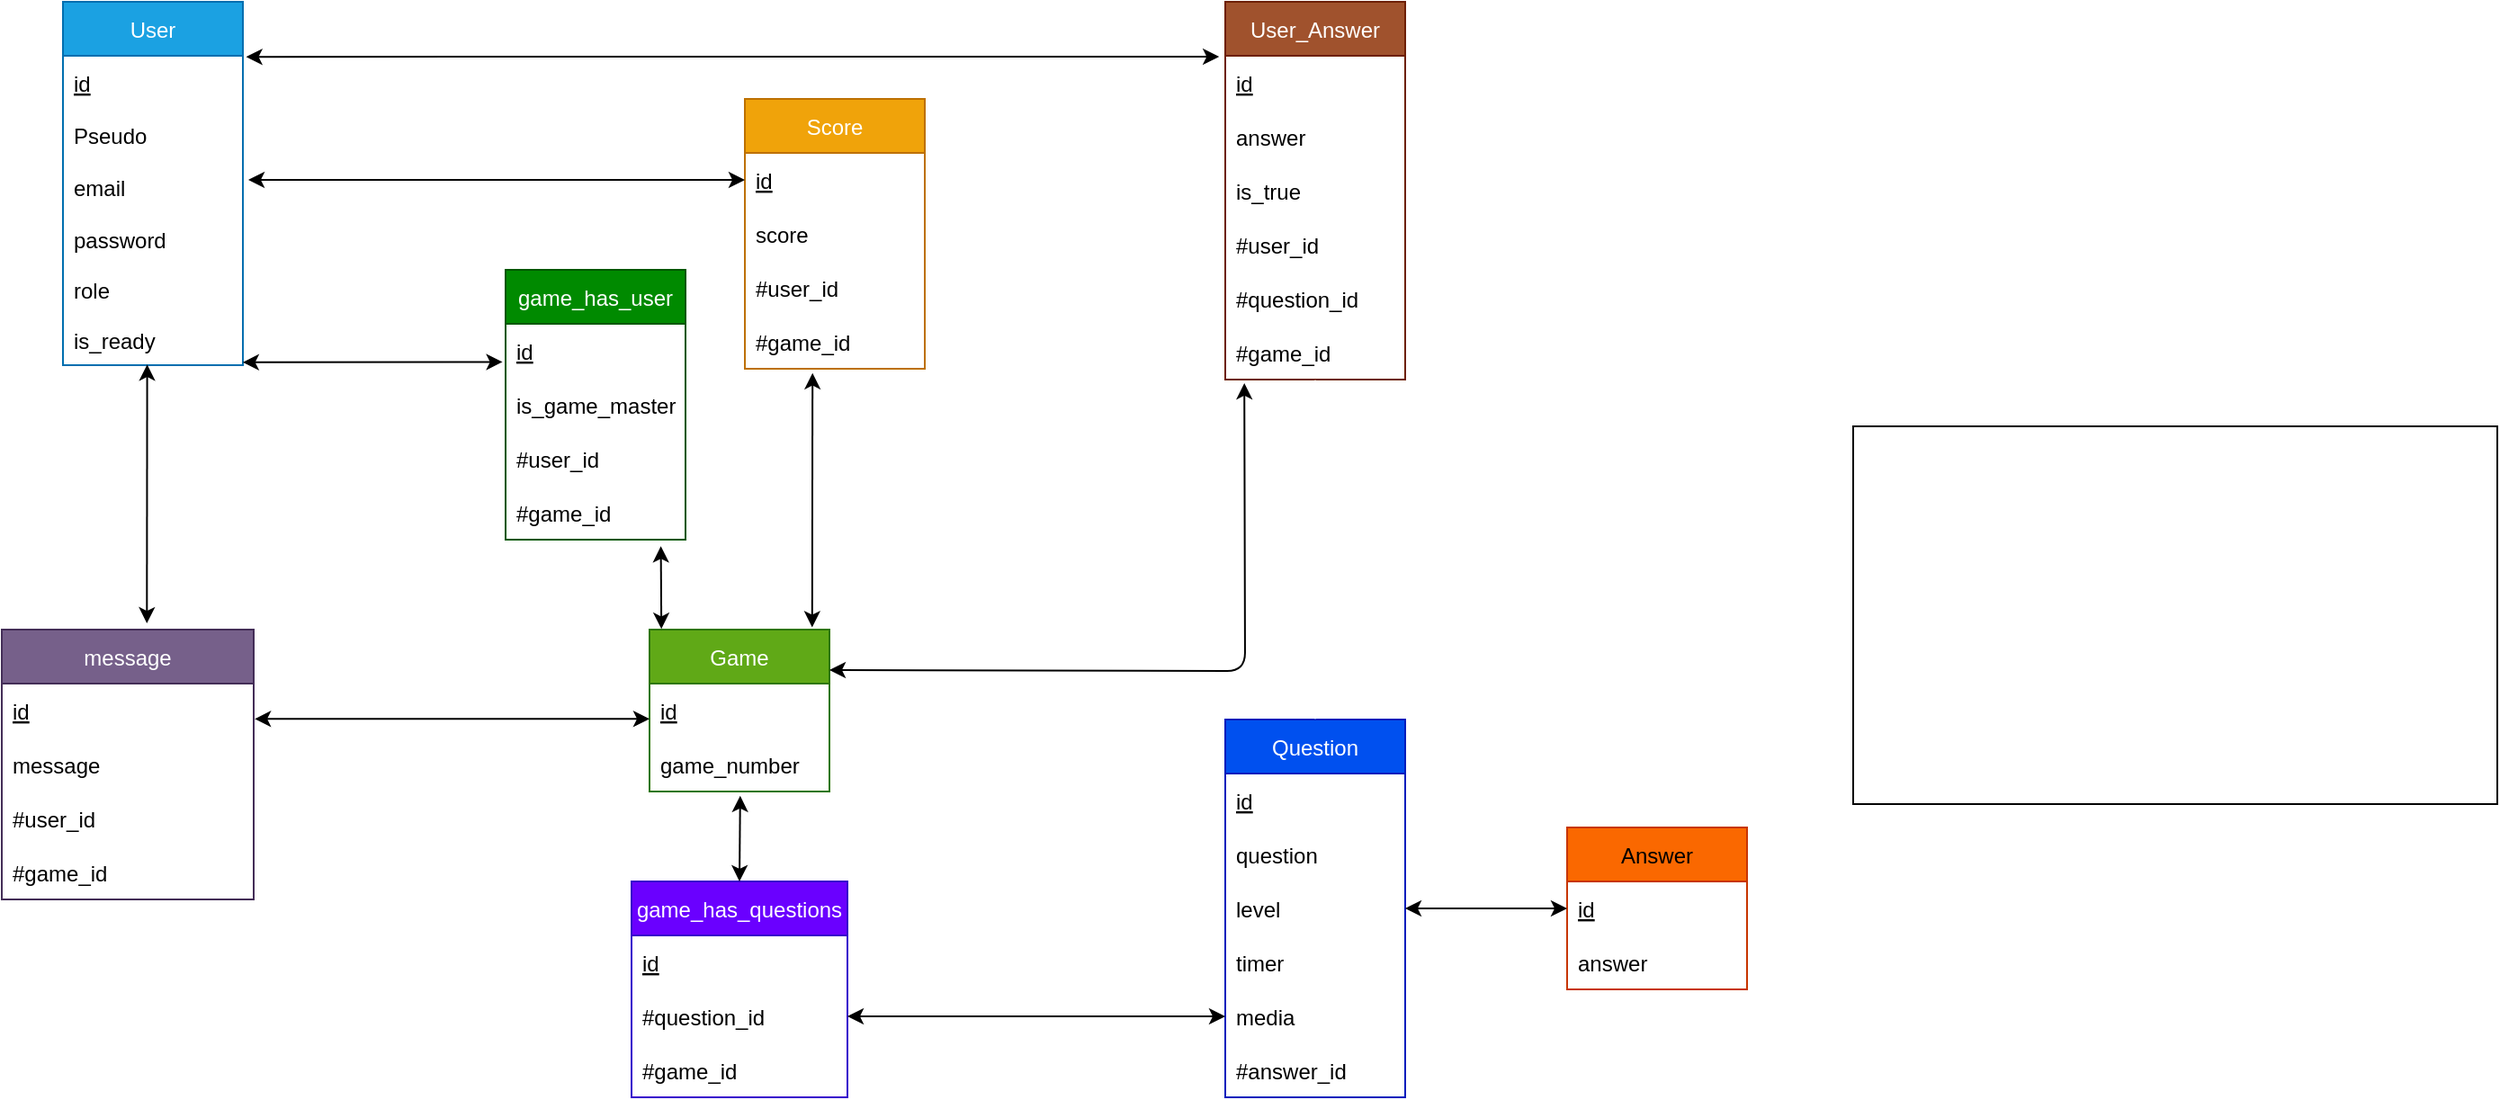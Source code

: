 <mxfile>
    <diagram id="J0Uayc_fJ_nXG9KXXlZn" name="Page-1">
        <mxGraphModel dx="3555" dy="1422" grid="0" gridSize="10" guides="1" tooltips="1" connect="1" arrows="1" fold="1" page="0" pageScale="1" pageWidth="850" pageHeight="1100" math="0" shadow="0">
            <root>
                <mxCell id="0"/>
                <mxCell id="1" parent="0"/>
                <mxCell id="2" value="User" style="swimlane;fontStyle=0;childLayout=stackLayout;horizontal=1;startSize=30;horizontalStack=0;resizeParent=1;resizeParentMax=0;resizeLast=0;collapsible=1;marginBottom=0;fillColor=#1ba1e2;fontColor=#ffffff;strokeColor=#006EAF;rounded=0;" parent="1" vertex="1">
                    <mxGeometry x="-1806" y="-769" width="100" height="202" as="geometry">
                        <mxRectangle x="-1184" y="-603" width="52" height="30" as="alternateBounds"/>
                    </mxGeometry>
                </mxCell>
                <mxCell id="3" value="id" style="text;strokeColor=none;fillColor=none;align=left;verticalAlign=middle;spacingLeft=4;spacingRight=4;overflow=hidden;points=[[0,0.5],[1,0.5]];portConstraint=eastwest;rotatable=0;fontStyle=4;rounded=0;" parent="2" vertex="1">
                    <mxGeometry y="30" width="100" height="30" as="geometry"/>
                </mxCell>
                <mxCell id="4" value="Pseudo" style="text;strokeColor=none;fillColor=none;align=left;verticalAlign=middle;spacingLeft=4;spacingRight=4;overflow=hidden;points=[[0,0.5],[1,0.5]];portConstraint=eastwest;rotatable=0;rounded=0;" parent="2" vertex="1">
                    <mxGeometry y="60" width="100" height="28" as="geometry"/>
                </mxCell>
                <mxCell id="5" value="email" style="text;strokeColor=none;fillColor=none;align=left;verticalAlign=middle;spacingLeft=4;spacingRight=4;overflow=hidden;points=[[0,0.5],[1,0.5]];portConstraint=eastwest;rotatable=0;rounded=0;" parent="2" vertex="1">
                    <mxGeometry y="88" width="100" height="30" as="geometry"/>
                </mxCell>
                <mxCell id="6" value="password" style="text;strokeColor=none;fillColor=none;align=left;verticalAlign=middle;spacingLeft=4;spacingRight=4;overflow=hidden;points=[[0,0.5],[1,0.5]];portConstraint=eastwest;rotatable=0;rounded=0;" parent="2" vertex="1">
                    <mxGeometry y="118" width="100" height="28" as="geometry"/>
                </mxCell>
                <mxCell id="7" value="role" style="text;strokeColor=none;fillColor=none;align=left;verticalAlign=middle;spacingLeft=4;spacingRight=4;overflow=hidden;points=[[0,0.5],[1,0.5]];portConstraint=eastwest;rotatable=0;rounded=0;" parent="2" vertex="1">
                    <mxGeometry y="146" width="100" height="28" as="geometry"/>
                </mxCell>
                <mxCell id="8" value="is_ready" style="text;strokeColor=none;fillColor=none;align=left;verticalAlign=middle;spacingLeft=4;spacingRight=4;overflow=hidden;points=[[0,0.5],[1,0.5]];portConstraint=eastwest;rotatable=0;rounded=0;" parent="2" vertex="1">
                    <mxGeometry y="174" width="100" height="28" as="geometry"/>
                </mxCell>
                <mxCell id="74" style="edgeStyle=none;html=1;entryX=0.863;entryY=1.122;entryDx=0;entryDy=0;entryPerimeter=0;exitX=0.066;exitY=-0.004;exitDx=0;exitDy=0;startArrow=classic;startFill=1;exitPerimeter=0;" parent="1" source="9" target="82" edge="1">
                    <mxGeometry relative="1" as="geometry">
                        <mxPoint x="-1523" y="-552" as="targetPoint"/>
                        <mxPoint x="-1521" y="-392" as="sourcePoint"/>
                    </mxGeometry>
                </mxCell>
                <mxCell id="9" value="Game" style="swimlane;fontStyle=0;childLayout=stackLayout;horizontal=1;startSize=30;horizontalStack=0;resizeParent=1;resizeParentMax=0;resizeLast=0;collapsible=1;marginBottom=0;fillColor=#60a917;fontColor=#ffffff;strokeColor=#2D7600;rounded=0;" parent="1" vertex="1">
                    <mxGeometry x="-1480" y="-420" width="100" height="90" as="geometry">
                        <mxRectangle x="-1184" y="-603" width="52" height="30" as="alternateBounds"/>
                    </mxGeometry>
                </mxCell>
                <mxCell id="10" value="id" style="text;strokeColor=none;fillColor=none;align=left;verticalAlign=middle;spacingLeft=4;spacingRight=4;overflow=hidden;points=[[0,0.5],[1,0.5]];portConstraint=eastwest;rotatable=0;fontStyle=4;rounded=0;" parent="9" vertex="1">
                    <mxGeometry y="30" width="100" height="30" as="geometry"/>
                </mxCell>
                <mxCell id="11" value="game_number" style="text;strokeColor=none;fillColor=none;align=left;verticalAlign=middle;spacingLeft=4;spacingRight=4;overflow=hidden;points=[[0,0.5],[1,0.5]];portConstraint=eastwest;rotatable=0;fontStyle=0;rounded=0;" parent="9" vertex="1">
                    <mxGeometry y="60" width="100" height="30" as="geometry"/>
                </mxCell>
                <mxCell id="12" value="Score" style="swimlane;fontStyle=0;childLayout=stackLayout;horizontal=1;startSize=30;horizontalStack=0;resizeParent=1;resizeParentMax=0;resizeLast=0;collapsible=1;marginBottom=0;fillColor=#f0a30a;strokeColor=#BD7000;rounded=0;fontColor=#FFFFFF;" parent="1" vertex="1">
                    <mxGeometry x="-1427" y="-715" width="100" height="150" as="geometry">
                        <mxRectangle x="-1184" y="-603" width="52" height="30" as="alternateBounds"/>
                    </mxGeometry>
                </mxCell>
                <mxCell id="13" value="id" style="text;strokeColor=none;fillColor=none;align=left;verticalAlign=middle;spacingLeft=4;spacingRight=4;overflow=hidden;points=[[0,0.5],[1,0.5]];portConstraint=eastwest;rotatable=0;fontStyle=4;rounded=0;" parent="12" vertex="1">
                    <mxGeometry y="30" width="100" height="30" as="geometry"/>
                </mxCell>
                <mxCell id="14" value="score" style="text;strokeColor=none;fillColor=none;align=left;verticalAlign=middle;spacingLeft=4;spacingRight=4;overflow=hidden;points=[[0,0.5],[1,0.5]];portConstraint=eastwest;rotatable=0;fontStyle=0;rounded=0;" parent="12" vertex="1">
                    <mxGeometry y="60" width="100" height="30" as="geometry"/>
                </mxCell>
                <mxCell id="72" value="#user_id" style="text;strokeColor=none;fillColor=none;align=left;verticalAlign=middle;spacingLeft=4;spacingRight=4;overflow=hidden;points=[[0,0.5],[1,0.5]];portConstraint=eastwest;rotatable=0;fontStyle=0;rounded=0;" parent="12" vertex="1">
                    <mxGeometry y="90" width="100" height="30" as="geometry"/>
                </mxCell>
                <mxCell id="84" value="#game_id" style="text;strokeColor=none;fillColor=none;align=left;verticalAlign=middle;spacingLeft=4;spacingRight=4;overflow=hidden;points=[[0,0.5],[1,0.5]];portConstraint=eastwest;rotatable=0;fontStyle=0;rounded=0;" parent="12" vertex="1">
                    <mxGeometry y="120" width="100" height="30" as="geometry"/>
                </mxCell>
                <mxCell id="23" value="Question" style="swimlane;fontStyle=0;childLayout=stackLayout;horizontal=1;startSize=30;horizontalStack=0;resizeParent=1;resizeParentMax=0;resizeLast=0;collapsible=1;marginBottom=0;fillColor=#0050ef;strokeColor=#001DBC;rounded=0;fontColor=#ffffff;" parent="1" vertex="1">
                    <mxGeometry x="-1160" y="-370" width="100" height="210" as="geometry">
                        <mxRectangle x="-1184" y="-603" width="52" height="30" as="alternateBounds"/>
                    </mxGeometry>
                </mxCell>
                <mxCell id="24" value="id" style="text;strokeColor=none;fillColor=none;align=left;verticalAlign=middle;spacingLeft=4;spacingRight=4;overflow=hidden;points=[[0,0.5],[1,0.5]];portConstraint=eastwest;rotatable=0;fontStyle=4;rounded=0;" parent="23" vertex="1">
                    <mxGeometry y="30" width="100" height="30" as="geometry"/>
                </mxCell>
                <mxCell id="25" value="question" style="text;strokeColor=none;fillColor=none;align=left;verticalAlign=middle;spacingLeft=4;spacingRight=4;overflow=hidden;points=[[0,0.5],[1,0.5]];portConstraint=eastwest;rotatable=0;fontStyle=0;rounded=0;" parent="23" vertex="1">
                    <mxGeometry y="60" width="100" height="30" as="geometry"/>
                </mxCell>
                <mxCell id="26" value="level" style="text;strokeColor=none;fillColor=none;align=left;verticalAlign=middle;spacingLeft=4;spacingRight=4;overflow=hidden;points=[[0,0.5],[1,0.5]];portConstraint=eastwest;rotatable=0;fontStyle=0;rounded=0;" parent="23" vertex="1">
                    <mxGeometry y="90" width="100" height="30" as="geometry"/>
                </mxCell>
                <mxCell id="27" value="timer" style="text;strokeColor=none;fillColor=none;align=left;verticalAlign=middle;spacingLeft=4;spacingRight=4;overflow=hidden;points=[[0,0.5],[1,0.5]];portConstraint=eastwest;rotatable=0;fontStyle=0;rounded=0;" parent="23" vertex="1">
                    <mxGeometry y="120" width="100" height="30" as="geometry"/>
                </mxCell>
                <mxCell id="28" value="media" style="text;strokeColor=none;fillColor=none;align=left;verticalAlign=middle;spacingLeft=4;spacingRight=4;overflow=hidden;points=[[0,0.5],[1,0.5]];portConstraint=eastwest;rotatable=0;fontStyle=0;rounded=0;" parent="23" vertex="1">
                    <mxGeometry y="150" width="100" height="30" as="geometry"/>
                </mxCell>
                <mxCell id="92" value="#answer_id" style="text;strokeColor=none;fillColor=none;align=left;verticalAlign=middle;spacingLeft=4;spacingRight=4;overflow=hidden;points=[[0,0.5],[1,0.5]];portConstraint=eastwest;rotatable=0;fontStyle=0;rounded=0;" parent="23" vertex="1">
                    <mxGeometry y="180" width="100" height="30" as="geometry"/>
                </mxCell>
                <mxCell id="29" value="Answer" style="swimlane;fontStyle=0;childLayout=stackLayout;horizontal=1;startSize=30;horizontalStack=0;resizeParent=1;resizeParentMax=0;resizeLast=0;collapsible=1;marginBottom=0;fillColor=#fa6800;strokeColor=#C73500;rounded=0;fontColor=#000000;" parent="1" vertex="1">
                    <mxGeometry x="-970" y="-310" width="100" height="90" as="geometry">
                        <mxRectangle x="-1184" y="-603" width="52" height="30" as="alternateBounds"/>
                    </mxGeometry>
                </mxCell>
                <mxCell id="30" value="id" style="text;strokeColor=none;fillColor=none;align=left;verticalAlign=middle;spacingLeft=4;spacingRight=4;overflow=hidden;points=[[0,0.5],[1,0.5]];portConstraint=eastwest;rotatable=0;fontStyle=4;rounded=0;" parent="29" vertex="1">
                    <mxGeometry y="30" width="100" height="30" as="geometry"/>
                </mxCell>
                <mxCell id="31" value="answer" style="text;strokeColor=none;fillColor=none;align=left;verticalAlign=middle;spacingLeft=4;spacingRight=4;overflow=hidden;points=[[0,0.5],[1,0.5]];portConstraint=eastwest;rotatable=0;fontStyle=0;rounded=0;" parent="29" vertex="1">
                    <mxGeometry y="60" width="100" height="30" as="geometry"/>
                </mxCell>
                <mxCell id="44" value="message" style="swimlane;fontStyle=0;childLayout=stackLayout;horizontal=1;startSize=30;horizontalStack=0;resizeParent=1;resizeParentMax=0;resizeLast=0;collapsible=1;marginBottom=0;fillColor=#76608a;fontColor=#ffffff;strokeColor=#432D57;rounded=0;" parent="1" vertex="1">
                    <mxGeometry x="-1840" y="-420" width="140" height="150" as="geometry"/>
                </mxCell>
                <mxCell id="45" value="id" style="text;strokeColor=none;fillColor=none;align=left;verticalAlign=middle;spacingLeft=4;spacingRight=4;overflow=hidden;points=[[0,0.5],[1,0.5]];portConstraint=eastwest;rotatable=0;fontStyle=4;rounded=0;" parent="44" vertex="1">
                    <mxGeometry y="30" width="140" height="30" as="geometry"/>
                </mxCell>
                <mxCell id="46" value="message" style="text;strokeColor=none;fillColor=none;align=left;verticalAlign=middle;spacingLeft=4;spacingRight=4;overflow=hidden;points=[[0,0.5],[1,0.5]];portConstraint=eastwest;rotatable=0;rounded=0;" parent="44" vertex="1">
                    <mxGeometry y="60" width="140" height="30" as="geometry"/>
                </mxCell>
                <mxCell id="68" value="#user_id" style="text;strokeColor=none;fillColor=none;align=left;verticalAlign=middle;spacingLeft=4;spacingRight=4;overflow=hidden;points=[[0,0.5],[1,0.5]];portConstraint=eastwest;rotatable=0;rounded=0;" parent="44" vertex="1">
                    <mxGeometry y="90" width="140" height="30" as="geometry"/>
                </mxCell>
                <mxCell id="70" value="#game_id" style="text;strokeColor=none;fillColor=none;align=left;verticalAlign=middle;spacingLeft=4;spacingRight=4;overflow=hidden;points=[[0,0.5],[1,0.5]];portConstraint=eastwest;rotatable=0;rounded=0;" parent="44" vertex="1">
                    <mxGeometry y="120" width="140" height="30" as="geometry"/>
                </mxCell>
                <mxCell id="50" value="User_Answer" style="swimlane;fontStyle=0;childLayout=stackLayout;horizontal=1;startSize=30;horizontalStack=0;resizeParent=1;resizeParentMax=0;resizeLast=0;collapsible=1;marginBottom=0;fillColor=#a0522d;strokeColor=#6D1F00;rounded=0;fontColor=#ffffff;" parent="1" vertex="1">
                    <mxGeometry x="-1160" y="-769" width="100" height="210" as="geometry">
                        <mxRectangle x="-1184" y="-603" width="52" height="30" as="alternateBounds"/>
                    </mxGeometry>
                </mxCell>
                <mxCell id="51" value="id" style="text;strokeColor=none;fillColor=none;align=left;verticalAlign=middle;spacingLeft=4;spacingRight=4;overflow=hidden;points=[[0,0.5],[1,0.5]];portConstraint=eastwest;rotatable=0;fontStyle=4;rounded=0;" parent="50" vertex="1">
                    <mxGeometry y="30" width="100" height="30" as="geometry"/>
                </mxCell>
                <mxCell id="52" value="answer" style="text;strokeColor=none;fillColor=none;align=left;verticalAlign=middle;spacingLeft=4;spacingRight=4;overflow=hidden;points=[[0,0.5],[1,0.5]];portConstraint=eastwest;rotatable=0;fontStyle=0;rounded=0;" parent="50" vertex="1">
                    <mxGeometry y="60" width="100" height="30" as="geometry"/>
                </mxCell>
                <mxCell id="174" value="is_true" style="text;align=left;verticalAlign=middle;spacingLeft=4;spacingRight=4;overflow=hidden;points=[[0,0.5],[1,0.5]];portConstraint=eastwest;rotatable=0;fontStyle=0;rounded=0;" parent="50" vertex="1">
                    <mxGeometry y="90" width="100" height="30" as="geometry"/>
                </mxCell>
                <mxCell id="95" value="#user_id" style="text;strokeColor=none;fillColor=none;align=left;verticalAlign=middle;spacingLeft=4;spacingRight=4;overflow=hidden;points=[[0,0.5],[1,0.5]];portConstraint=eastwest;rotatable=0;fontStyle=0;rounded=0;" parent="50" vertex="1">
                    <mxGeometry y="120" width="100" height="30" as="geometry"/>
                </mxCell>
                <mxCell id="96" value="#question_id" style="text;strokeColor=none;fillColor=none;align=left;verticalAlign=middle;spacingLeft=4;spacingRight=4;overflow=hidden;points=[[0,0.5],[1,0.5]];portConstraint=eastwest;rotatable=0;fontStyle=0;rounded=0;" parent="50" vertex="1">
                    <mxGeometry y="150" width="100" height="30" as="geometry"/>
                </mxCell>
                <mxCell id="163" value="#game_id" style="text;strokeColor=none;fillColor=none;align=left;verticalAlign=middle;spacingLeft=4;spacingRight=4;overflow=hidden;points=[[0,0.5],[1,0.5]];portConstraint=eastwest;rotatable=0;fontStyle=0;rounded=0;" parent="50" vertex="1">
                    <mxGeometry y="180" width="100" height="30" as="geometry"/>
                </mxCell>
                <mxCell id="67" value="" style="endArrow=classic;startArrow=classic;html=1;entryX=0.468;entryY=0.986;entryDx=0;entryDy=0;entryPerimeter=0;exitX=0.576;exitY=-0.023;exitDx=0;exitDy=0;exitPerimeter=0;" parent="1" source="44" target="8" edge="1">
                    <mxGeometry width="50" height="50" relative="1" as="geometry">
                        <mxPoint x="-1793" y="-485" as="sourcePoint"/>
                        <mxPoint x="-1743" y="-535" as="targetPoint"/>
                    </mxGeometry>
                </mxCell>
                <mxCell id="69" value="" style="endArrow=classic;startArrow=classic;html=1;entryX=0;entryY=0.655;entryDx=0;entryDy=0;exitX=1.004;exitY=0.655;exitDx=0;exitDy=0;exitPerimeter=0;entryPerimeter=0;" parent="1" source="45" target="10" edge="1">
                    <mxGeometry width="50" height="50" relative="1" as="geometry">
                        <mxPoint x="-1745" y="-379.0" as="sourcePoint"/>
                        <mxPoint x="-1746.2" y="-466.392" as="targetPoint"/>
                    </mxGeometry>
                </mxCell>
                <mxCell id="71" value="" style="endArrow=classic;startArrow=classic;html=1;entryX=0;entryY=0.5;entryDx=0;entryDy=0;" parent="1" target="13" edge="1">
                    <mxGeometry width="50" height="50" relative="1" as="geometry">
                        <mxPoint x="-1703" y="-670" as="sourcePoint"/>
                        <mxPoint x="-1761.2" y="-547.392" as="targetPoint"/>
                    </mxGeometry>
                </mxCell>
                <mxCell id="73" value="" style="endArrow=classic;startArrow=classic;html=1;exitX=0.999;exitY=0.944;exitDx=0;exitDy=0;exitPerimeter=0;entryX=-0.017;entryY=0.707;entryDx=0;entryDy=0;entryPerimeter=0;" parent="1" source="8" target="76" edge="1">
                    <mxGeometry width="50" height="50" relative="1" as="geometry">
                        <mxPoint x="-1704" y="-547" as="sourcePoint"/>
                        <mxPoint x="-1609" y="-496" as="targetPoint"/>
                    </mxGeometry>
                </mxCell>
                <mxCell id="75" value="game_has_user" style="swimlane;fontStyle=0;childLayout=stackLayout;horizontal=1;startSize=30;horizontalStack=0;resizeParent=1;resizeParentMax=0;resizeLast=0;collapsible=1;marginBottom=0;fillColor=#008a00;fontColor=#ffffff;strokeColor=#005700;rounded=0;" parent="1" vertex="1">
                    <mxGeometry x="-1560" y="-620" width="100" height="150" as="geometry">
                        <mxRectangle x="-1184" y="-603" width="52" height="30" as="alternateBounds"/>
                    </mxGeometry>
                </mxCell>
                <mxCell id="76" value="id" style="text;strokeColor=none;fillColor=none;align=left;verticalAlign=middle;spacingLeft=4;spacingRight=4;overflow=hidden;points=[[0,0.5],[1,0.5]];portConstraint=eastwest;rotatable=0;fontStyle=4;rounded=0;" parent="75" vertex="1">
                    <mxGeometry y="30" width="100" height="30" as="geometry"/>
                </mxCell>
                <mxCell id="168" value="is_game_master" style="text;strokeColor=none;fillColor=none;align=left;verticalAlign=middle;spacingLeft=4;spacingRight=4;overflow=hidden;points=[[0,0.5],[1,0.5]];portConstraint=eastwest;rotatable=0;fontStyle=0;rounded=0;" parent="75" vertex="1">
                    <mxGeometry y="60" width="100" height="30" as="geometry"/>
                </mxCell>
                <mxCell id="81" value="#user_id" style="text;strokeColor=none;fillColor=none;align=left;verticalAlign=middle;spacingLeft=4;spacingRight=4;overflow=hidden;points=[[0,0.5],[1,0.5]];portConstraint=eastwest;rotatable=0;fontStyle=0;rounded=0;" parent="75" vertex="1">
                    <mxGeometry y="90" width="100" height="30" as="geometry"/>
                </mxCell>
                <mxCell id="82" value="#game_id" style="text;strokeColor=none;fillColor=none;align=left;verticalAlign=middle;spacingLeft=4;spacingRight=4;overflow=hidden;points=[[0,0.5],[1,0.5]];portConstraint=eastwest;rotatable=0;fontStyle=0;rounded=0;" parent="75" vertex="1">
                    <mxGeometry y="120" width="100" height="30" as="geometry"/>
                </mxCell>
                <mxCell id="83" value="" style="endArrow=classic;startArrow=classic;html=1;entryX=0.376;entryY=1.079;entryDx=0;entryDy=0;exitX=0.904;exitY=-0.014;exitDx=0;exitDy=0;exitPerimeter=0;entryPerimeter=0;" parent="1" source="9" target="84" edge="1">
                    <mxGeometry width="50" height="50" relative="1" as="geometry">
                        <mxPoint x="-1601" y="-562" as="sourcePoint"/>
                        <mxPoint x="-1237" y="-565" as="targetPoint"/>
                    </mxGeometry>
                </mxCell>
                <mxCell id="85" value="game_has_questions" style="swimlane;fontStyle=0;childLayout=stackLayout;horizontal=1;startSize=30;horizontalStack=0;resizeParent=1;resizeParentMax=0;resizeLast=0;collapsible=1;marginBottom=0;fillColor=#6a00ff;fontColor=#ffffff;strokeColor=#3700CC;rounded=0;" parent="1" vertex="1">
                    <mxGeometry x="-1490" y="-280" width="120" height="120" as="geometry">
                        <mxRectangle x="-1184" y="-603" width="52" height="30" as="alternateBounds"/>
                    </mxGeometry>
                </mxCell>
                <mxCell id="86" value="id" style="text;strokeColor=none;fillColor=none;align=left;verticalAlign=middle;spacingLeft=4;spacingRight=4;overflow=hidden;points=[[0,0.5],[1,0.5]];portConstraint=eastwest;rotatable=0;fontStyle=4;rounded=0;" parent="85" vertex="1">
                    <mxGeometry y="30" width="120" height="30" as="geometry"/>
                </mxCell>
                <mxCell id="87" value="#question_id" style="text;strokeColor=none;fillColor=none;align=left;verticalAlign=middle;spacingLeft=4;spacingRight=4;overflow=hidden;points=[[0,0.5],[1,0.5]];portConstraint=eastwest;rotatable=0;fontStyle=0;rounded=0;" parent="85" vertex="1">
                    <mxGeometry y="60" width="120" height="30" as="geometry"/>
                </mxCell>
                <mxCell id="88" value="#game_id" style="text;strokeColor=none;fillColor=none;align=left;verticalAlign=middle;spacingLeft=4;spacingRight=4;overflow=hidden;points=[[0,0.5],[1,0.5]];portConstraint=eastwest;rotatable=0;fontStyle=0;rounded=0;" parent="85" vertex="1">
                    <mxGeometry y="90" width="120" height="30" as="geometry"/>
                </mxCell>
                <mxCell id="89" style="edgeStyle=none;html=1;entryX=0.5;entryY=0;entryDx=0;entryDy=0;exitX=0.504;exitY=1.08;exitDx=0;exitDy=0;startArrow=classic;startFill=1;exitPerimeter=0;" parent="1" source="11" target="85" edge="1">
                    <mxGeometry relative="1" as="geometry">
                        <mxPoint x="-1358" y="-270.0" as="targetPoint"/>
                        <mxPoint x="-1356.4" y="-171.31" as="sourcePoint"/>
                    </mxGeometry>
                </mxCell>
                <mxCell id="90" style="edgeStyle=none;html=1;startArrow=classic;startFill=1;exitX=1;exitY=0.5;exitDx=0;exitDy=0;entryX=0;entryY=0.5;entryDx=0;entryDy=0;" parent="1" source="87" target="28" edge="1">
                    <mxGeometry relative="1" as="geometry">
                        <mxPoint x="-1170" y="-210" as="targetPoint"/>
                        <mxPoint x="-1484" y="-289" as="sourcePoint"/>
                    </mxGeometry>
                </mxCell>
                <mxCell id="91" style="edgeStyle=none;html=1;entryX=0;entryY=0.5;entryDx=0;entryDy=0;startArrow=classic;startFill=1;exitX=1;exitY=0.5;exitDx=0;exitDy=0;" parent="1" source="26" target="30" edge="1">
                    <mxGeometry relative="1" as="geometry">
                        <mxPoint x="-1050" y="-254" as="targetPoint"/>
                        <mxPoint x="-927" y="-283" as="sourcePoint"/>
                    </mxGeometry>
                </mxCell>
                <mxCell id="93" style="edgeStyle=none;html=1;exitX=1.018;exitY=0.019;exitDx=0;exitDy=0;startArrow=classic;startFill=1;exitPerimeter=0;entryX=-0.034;entryY=0.017;entryDx=0;entryDy=0;entryPerimeter=0;" parent="1" source="3" target="51" edge="1">
                    <mxGeometry relative="1" as="geometry">
                        <mxPoint x="-1240" y="-738" as="targetPoint"/>
                        <mxPoint x="-1494" y="-299" as="sourcePoint"/>
                    </mxGeometry>
                </mxCell>
                <mxCell id="94" style="edgeStyle=none;html=1;entryX=0.5;entryY=1;entryDx=0;entryDy=0;startArrow=classic;startFill=1;fillColor=#e51400;strokeColor=#FFFFFF;exitX=0.5;exitY=0;exitDx=0;exitDy=0;" parent="1" source="23" target="50" edge="1">
                    <mxGeometry relative="1" as="geometry">
                        <mxPoint x="-1485.6" y="-469.69" as="targetPoint"/>
                        <mxPoint x="-914" y="-314" as="sourcePoint"/>
                    </mxGeometry>
                </mxCell>
                <mxCell id="164" value="" style="endArrow=classic;startArrow=classic;html=1;entryX=0.106;entryY=1.066;entryDx=0;entryDy=0;exitX=1;exitY=0.25;exitDx=0;exitDy=0;entryPerimeter=0;" parent="1" source="9" target="163" edge="1">
                    <mxGeometry width="50" height="50" relative="1" as="geometry">
                        <mxPoint x="-1444" y="-299" as="sourcePoint"/>
                        <mxPoint x="-1294" y="-602.0" as="targetPoint"/>
                        <Array as="points">
                            <mxPoint x="-1149" y="-397"/>
                        </Array>
                    </mxGeometry>
                </mxCell>
                <mxCell id="165" value="&lt;br&gt;User(&lt;u&gt;id&lt;/u&gt;, pseudo, email, password, role, is_ready)&lt;br&gt;Message(&lt;u&gt;id&lt;/u&gt;, content, #user_id, #game_id)&lt;br&gt;Score(&lt;u&gt;id&lt;/u&gt;, score, #user_id, #game_id)&lt;br&gt;Game(&lt;u&gt;id&lt;/u&gt;, game_number)&lt;br&gt;GAME_HAS_USER(#user_id, #game_id, is_game_master)&lt;br&gt;Question(&lt;u&gt;id&lt;/u&gt;, question, level, timer, media, #answer_id)&lt;br&gt;GAME_HAS_QUESTIONS(#question_id, #game_id)&lt;br&gt;Answer(&lt;u&gt;id&lt;/u&gt;, answer)&lt;br&gt;User_answer(&lt;u&gt;id&lt;/u&gt;, answer, is_true, #user_id, #question_id, #game_id)" style="rounded=0;whiteSpace=wrap;html=1;fontColor=#FFFFFF;align=left;" parent="1" vertex="1">
                    <mxGeometry x="-811" y="-533" width="358" height="210" as="geometry"/>
                </mxCell>
            </root>
        </mxGraphModel>
    </diagram>
</mxfile>